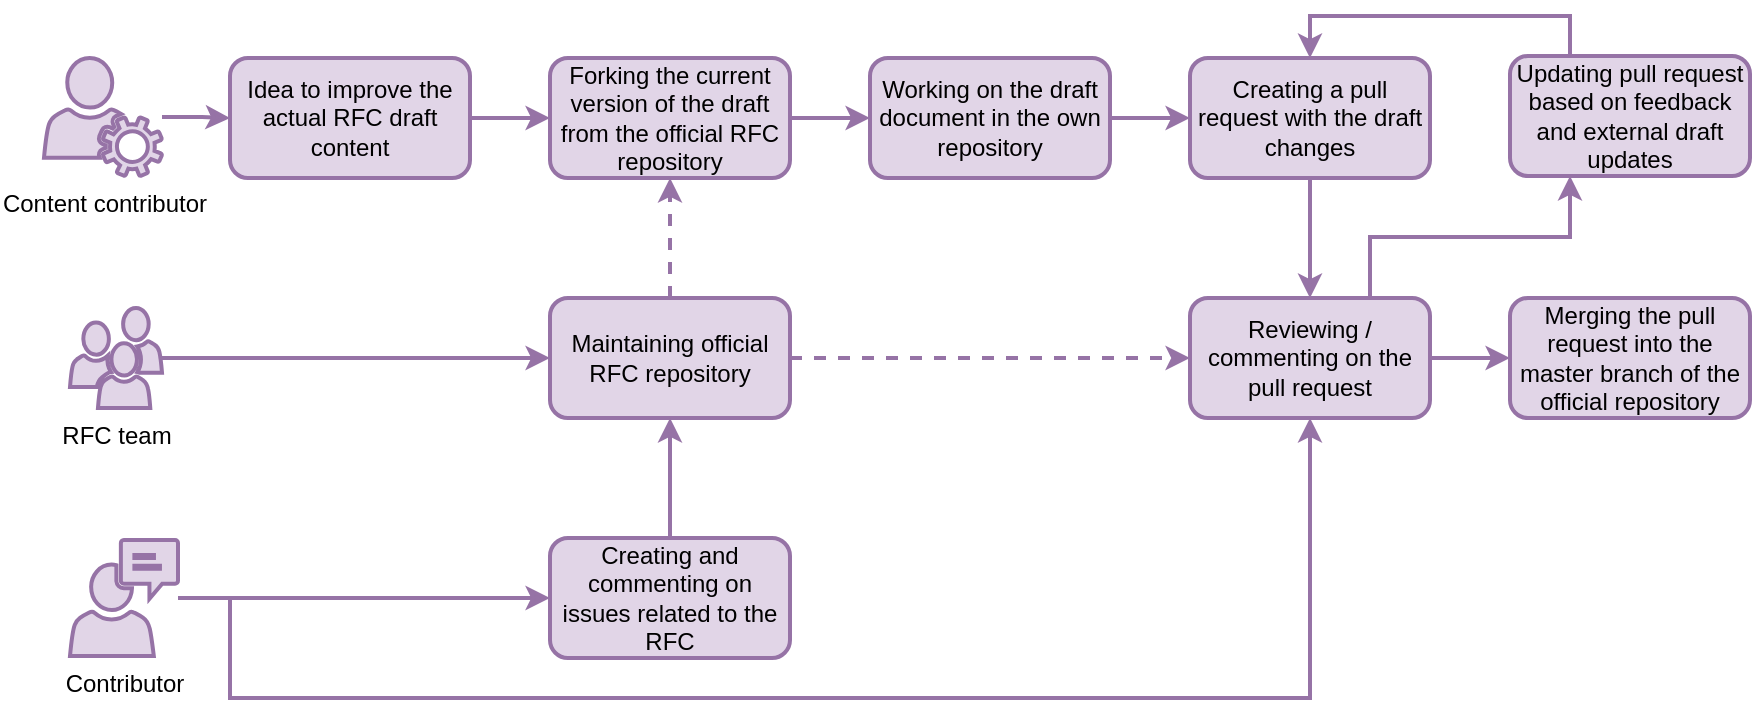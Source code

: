 <mxfile version="12.9.9" type="device"><diagram id="HbiEMsRLEZssxnDpZFhy" name="Page-1"><mxGraphModel dx="1360" dy="862" grid="1" gridSize="10" guides="1" tooltips="1" connect="1" arrows="1" fold="1" page="1" pageScale="1" pageWidth="850" pageHeight="1100" math="0" shadow="0"><root><mxCell id="0"/><mxCell id="1" parent="0"/><mxCell id="8UfagXkoseOb5RZvGtyc-36" style="edgeStyle=orthogonalEdgeStyle;rounded=0;orthogonalLoop=1;jettySize=auto;html=1;strokeWidth=2;fillColor=#e1d5e7;strokeColor=#9673a6;" edge="1" parent="1" source="8UfagXkoseOb5RZvGtyc-1" target="8UfagXkoseOb5RZvGtyc-2"><mxGeometry relative="1" as="geometry"/></mxCell><mxCell id="8UfagXkoseOb5RZvGtyc-1" value="Content contributor" style="pointerEvents=1;shadow=0;dashed=0;html=1;strokeColor=#9673a6;fillColor=#e1d5e7;labelPosition=center;verticalLabelPosition=bottom;verticalAlign=top;outlineConnect=0;align=center;shape=mxgraph.office.users.user_services;strokeWidth=2;" vertex="1" parent="1"><mxGeometry x="27" y="40" width="59" height="59" as="geometry"/></mxCell><mxCell id="8UfagXkoseOb5RZvGtyc-9" style="edgeStyle=orthogonalEdgeStyle;rounded=0;orthogonalLoop=1;jettySize=auto;html=1;entryX=0;entryY=0.5;entryDx=0;entryDy=0;strokeWidth=2;fillColor=#e1d5e7;strokeColor=#9673a6;" edge="1" parent="1" source="8UfagXkoseOb5RZvGtyc-2" target="8UfagXkoseOb5RZvGtyc-4"><mxGeometry relative="1" as="geometry"/></mxCell><mxCell id="8UfagXkoseOb5RZvGtyc-2" value="Idea to improve the actual RFC draft content" style="rounded=1;whiteSpace=wrap;html=1;fillColor=#e1d5e7;strokeColor=#9673a6;strokeWidth=2;" vertex="1" parent="1"><mxGeometry x="120" y="40" width="120" height="60" as="geometry"/></mxCell><mxCell id="8UfagXkoseOb5RZvGtyc-11" style="edgeStyle=orthogonalEdgeStyle;rounded=0;orthogonalLoop=1;jettySize=auto;html=1;strokeWidth=2;fillColor=#e1d5e7;strokeColor=#9673a6;" edge="1" parent="1" source="8UfagXkoseOb5RZvGtyc-4" target="8UfagXkoseOb5RZvGtyc-10"><mxGeometry relative="1" as="geometry"/></mxCell><mxCell id="8UfagXkoseOb5RZvGtyc-4" value="Forking the current version of the draft from the official RFC repository" style="rounded=1;whiteSpace=wrap;html=1;strokeWidth=2;fillColor=#e1d5e7;strokeColor=#9673a6;" vertex="1" parent="1"><mxGeometry x="280" y="40" width="120" height="60" as="geometry"/></mxCell><mxCell id="8UfagXkoseOb5RZvGtyc-8" style="edgeStyle=orthogonalEdgeStyle;rounded=0;orthogonalLoop=1;jettySize=auto;html=1;entryX=0.5;entryY=1;entryDx=0;entryDy=0;strokeWidth=2;dashed=1;fillColor=#e1d5e7;strokeColor=#9673a6;" edge="1" parent="1" source="8UfagXkoseOb5RZvGtyc-5" target="8UfagXkoseOb5RZvGtyc-4"><mxGeometry relative="1" as="geometry"/></mxCell><mxCell id="8UfagXkoseOb5RZvGtyc-16" style="edgeStyle=orthogonalEdgeStyle;rounded=0;orthogonalLoop=1;jettySize=auto;html=1;entryX=0;entryY=0.5;entryDx=0;entryDy=0;strokeWidth=2;dashed=1;fillColor=#e1d5e7;strokeColor=#9673a6;" edge="1" parent="1" source="8UfagXkoseOb5RZvGtyc-5" target="8UfagXkoseOb5RZvGtyc-14"><mxGeometry relative="1" as="geometry"/></mxCell><mxCell id="8UfagXkoseOb5RZvGtyc-5" value="Maintaining official RFC repository" style="rounded=1;whiteSpace=wrap;html=1;strokeWidth=2;fillColor=#e1d5e7;strokeColor=#9673a6;" vertex="1" parent="1"><mxGeometry x="280" y="160" width="120" height="60" as="geometry"/></mxCell><mxCell id="8UfagXkoseOb5RZvGtyc-7" style="edgeStyle=orthogonalEdgeStyle;rounded=0;orthogonalLoop=1;jettySize=auto;html=1;strokeWidth=2;fillColor=#e1d5e7;strokeColor=#9673a6;" edge="1" parent="1" source="8UfagXkoseOb5RZvGtyc-6" target="8UfagXkoseOb5RZvGtyc-5"><mxGeometry relative="1" as="geometry"/></mxCell><mxCell id="8UfagXkoseOb5RZvGtyc-6" value="RFC team" style="pointerEvents=1;shadow=0;dashed=0;html=1;strokeColor=#9673a6;fillColor=#e1d5e7;labelPosition=center;verticalLabelPosition=bottom;verticalAlign=top;outlineConnect=0;align=center;shape=mxgraph.office.users.users;strokeWidth=2;" vertex="1" parent="1"><mxGeometry x="40" y="165" width="46" height="50" as="geometry"/></mxCell><mxCell id="8UfagXkoseOb5RZvGtyc-13" style="edgeStyle=orthogonalEdgeStyle;rounded=0;orthogonalLoop=1;jettySize=auto;html=1;entryX=0;entryY=0.5;entryDx=0;entryDy=0;strokeWidth=2;fillColor=#e1d5e7;strokeColor=#9673a6;" edge="1" parent="1" source="8UfagXkoseOb5RZvGtyc-10" target="8UfagXkoseOb5RZvGtyc-12"><mxGeometry relative="1" as="geometry"/></mxCell><mxCell id="8UfagXkoseOb5RZvGtyc-10" value="Working on the draft document in the own repository" style="rounded=1;whiteSpace=wrap;html=1;strokeWidth=2;fillColor=#e1d5e7;strokeColor=#9673a6;" vertex="1" parent="1"><mxGeometry x="440" y="40" width="120" height="60" as="geometry"/></mxCell><mxCell id="8UfagXkoseOb5RZvGtyc-22" style="edgeStyle=orthogonalEdgeStyle;rounded=0;orthogonalLoop=1;jettySize=auto;html=1;entryX=0.5;entryY=0;entryDx=0;entryDy=0;strokeWidth=2;fillColor=#e1d5e7;strokeColor=#9673a6;" edge="1" parent="1" source="8UfagXkoseOb5RZvGtyc-12" target="8UfagXkoseOb5RZvGtyc-14"><mxGeometry relative="1" as="geometry"/></mxCell><mxCell id="8UfagXkoseOb5RZvGtyc-12" value="Creating a pull request with the draft changes" style="rounded=1;whiteSpace=wrap;html=1;strokeWidth=2;fillColor=#e1d5e7;strokeColor=#9673a6;" vertex="1" parent="1"><mxGeometry x="600" y="40" width="120" height="60" as="geometry"/></mxCell><mxCell id="8UfagXkoseOb5RZvGtyc-29" style="edgeStyle=orthogonalEdgeStyle;rounded=0;orthogonalLoop=1;jettySize=auto;html=1;entryX=0;entryY=0.5;entryDx=0;entryDy=0;strokeWidth=2;fillColor=#e1d5e7;strokeColor=#9673a6;" edge="1" parent="1" source="8UfagXkoseOb5RZvGtyc-14" target="8UfagXkoseOb5RZvGtyc-28"><mxGeometry relative="1" as="geometry"/></mxCell><mxCell id="8UfagXkoseOb5RZvGtyc-42" style="edgeStyle=orthogonalEdgeStyle;rounded=0;orthogonalLoop=1;jettySize=auto;html=1;exitX=0.75;exitY=0;exitDx=0;exitDy=0;entryX=0.25;entryY=1;entryDx=0;entryDy=0;strokeWidth=2;fillColor=#e1d5e7;strokeColor=#9673a6;" edge="1" parent="1" source="8UfagXkoseOb5RZvGtyc-14" target="8UfagXkoseOb5RZvGtyc-21"><mxGeometry relative="1" as="geometry"/></mxCell><mxCell id="8UfagXkoseOb5RZvGtyc-14" value="Reviewing / commenting on the pull request" style="rounded=1;whiteSpace=wrap;html=1;strokeWidth=2;fillColor=#e1d5e7;strokeColor=#9673a6;" vertex="1" parent="1"><mxGeometry x="600" y="160" width="120" height="60" as="geometry"/></mxCell><mxCell id="8UfagXkoseOb5RZvGtyc-43" style="edgeStyle=orthogonalEdgeStyle;rounded=0;orthogonalLoop=1;jettySize=auto;html=1;exitX=0.25;exitY=0;exitDx=0;exitDy=0;entryX=0.5;entryY=0;entryDx=0;entryDy=0;strokeWidth=2;fillColor=#e1d5e7;strokeColor=#9673a6;" edge="1" parent="1" source="8UfagXkoseOb5RZvGtyc-21" target="8UfagXkoseOb5RZvGtyc-12"><mxGeometry relative="1" as="geometry"/></mxCell><mxCell id="8UfagXkoseOb5RZvGtyc-21" value="Updating pull request based on feedback and external draft updates" style="rounded=1;whiteSpace=wrap;html=1;strokeWidth=2;fillColor=#e1d5e7;strokeColor=#9673a6;" vertex="1" parent="1"><mxGeometry x="760" y="39" width="120" height="60" as="geometry"/></mxCell><mxCell id="8UfagXkoseOb5RZvGtyc-28" value="Merging the pull request into the master branch of the official repository" style="rounded=1;whiteSpace=wrap;html=1;strokeWidth=2;fillColor=#e1d5e7;strokeColor=#9673a6;" vertex="1" parent="1"><mxGeometry x="760" y="160" width="120" height="60" as="geometry"/></mxCell><mxCell id="8UfagXkoseOb5RZvGtyc-34" style="edgeStyle=orthogonalEdgeStyle;rounded=0;orthogonalLoop=1;jettySize=auto;html=1;entryX=0;entryY=0.5;entryDx=0;entryDy=0;strokeWidth=2;fillColor=#e1d5e7;strokeColor=#9673a6;" edge="1" parent="1" source="8UfagXkoseOb5RZvGtyc-30" target="8UfagXkoseOb5RZvGtyc-32"><mxGeometry relative="1" as="geometry"/></mxCell><mxCell id="8UfagXkoseOb5RZvGtyc-39" style="edgeStyle=orthogonalEdgeStyle;rounded=0;orthogonalLoop=1;jettySize=auto;html=1;entryX=0.5;entryY=1;entryDx=0;entryDy=0;strokeWidth=2;fillColor=#e1d5e7;strokeColor=#9673a6;" edge="1" parent="1" source="8UfagXkoseOb5RZvGtyc-30" target="8UfagXkoseOb5RZvGtyc-14"><mxGeometry relative="1" as="geometry"><Array as="points"><mxPoint x="120" y="310"/><mxPoint x="120" y="360"/><mxPoint x="660" y="360"/></Array></mxGeometry></mxCell><mxCell id="8UfagXkoseOb5RZvGtyc-30" value="Contributor" style="pointerEvents=1;shadow=0;dashed=0;html=1;strokeColor=#9673a6;fillColor=#e1d5e7;labelPosition=center;verticalLabelPosition=bottom;verticalAlign=top;outlineConnect=0;align=center;shape=mxgraph.office.users.communications;strokeWidth=2;" vertex="1" parent="1"><mxGeometry x="40" y="281" width="54" height="58" as="geometry"/></mxCell><mxCell id="8UfagXkoseOb5RZvGtyc-33" style="edgeStyle=orthogonalEdgeStyle;rounded=0;orthogonalLoop=1;jettySize=auto;html=1;entryX=0.5;entryY=1;entryDx=0;entryDy=0;strokeWidth=2;fillColor=#e1d5e7;strokeColor=#9673a6;" edge="1" parent="1" source="8UfagXkoseOb5RZvGtyc-32" target="8UfagXkoseOb5RZvGtyc-5"><mxGeometry relative="1" as="geometry"/></mxCell><mxCell id="8UfagXkoseOb5RZvGtyc-32" value="Creating and commenting on issues related to the RFC" style="rounded=1;whiteSpace=wrap;html=1;strokeWidth=2;fillColor=#e1d5e7;strokeColor=#9673a6;" vertex="1" parent="1"><mxGeometry x="280" y="280" width="120" height="60" as="geometry"/></mxCell></root></mxGraphModel></diagram></mxfile>